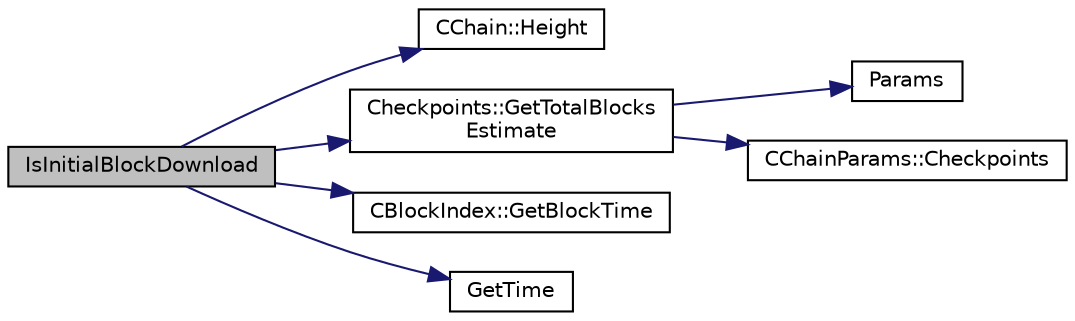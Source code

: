 digraph "IsInitialBlockDownload"
{
  edge [fontname="Helvetica",fontsize="10",labelfontname="Helvetica",labelfontsize="10"];
  node [fontname="Helvetica",fontsize="10",shape=record];
  rankdir="LR";
  Node881 [label="IsInitialBlockDownload",height=0.2,width=0.4,color="black", fillcolor="grey75", style="filled", fontcolor="black"];
  Node881 -> Node882 [color="midnightblue",fontsize="10",style="solid",fontname="Helvetica"];
  Node882 [label="CChain::Height",height=0.2,width=0.4,color="black", fillcolor="white", style="filled",URL="$class_c_chain.html#ad4758bc8872ce065a9579f77c3171d40",tooltip="Return the maximal height in the chain. "];
  Node881 -> Node883 [color="midnightblue",fontsize="10",style="solid",fontname="Helvetica"];
  Node883 [label="Checkpoints::GetTotalBlocks\lEstimate",height=0.2,width=0.4,color="black", fillcolor="white", style="filled",URL="$namespace_checkpoints.html#ac4dc0a0ba00009be52fee3eef694c2c0",tooltip="Return conservative estimate of total number of blocks, 0 if unknown. "];
  Node883 -> Node884 [color="midnightblue",fontsize="10",style="solid",fontname="Helvetica"];
  Node884 [label="Params",height=0.2,width=0.4,color="black", fillcolor="white", style="filled",URL="$chainparams_8cpp.html#ace5c5b706d71a324a417dd2db394fd4a",tooltip="Return the currently selected parameters. "];
  Node883 -> Node885 [color="midnightblue",fontsize="10",style="solid",fontname="Helvetica"];
  Node885 [label="CChainParams::Checkpoints",height=0.2,width=0.4,color="black", fillcolor="white", style="filled",URL="$class_c_chain_params.html#aba314e7660492aee43812344fa796d6c"];
  Node881 -> Node886 [color="midnightblue",fontsize="10",style="solid",fontname="Helvetica"];
  Node886 [label="CBlockIndex::GetBlockTime",height=0.2,width=0.4,color="black", fillcolor="white", style="filled",URL="$class_c_block_index.html#a9fe0d4463c07c466f66252e8eec25f5c"];
  Node881 -> Node887 [color="midnightblue",fontsize="10",style="solid",fontname="Helvetica"];
  Node887 [label="GetTime",height=0.2,width=0.4,color="black", fillcolor="white", style="filled",URL="$utiltime_8cpp.html#a46fac5fba8ba905b5f9acb364f5d8c6f",tooltip="For unit testing. "];
}
